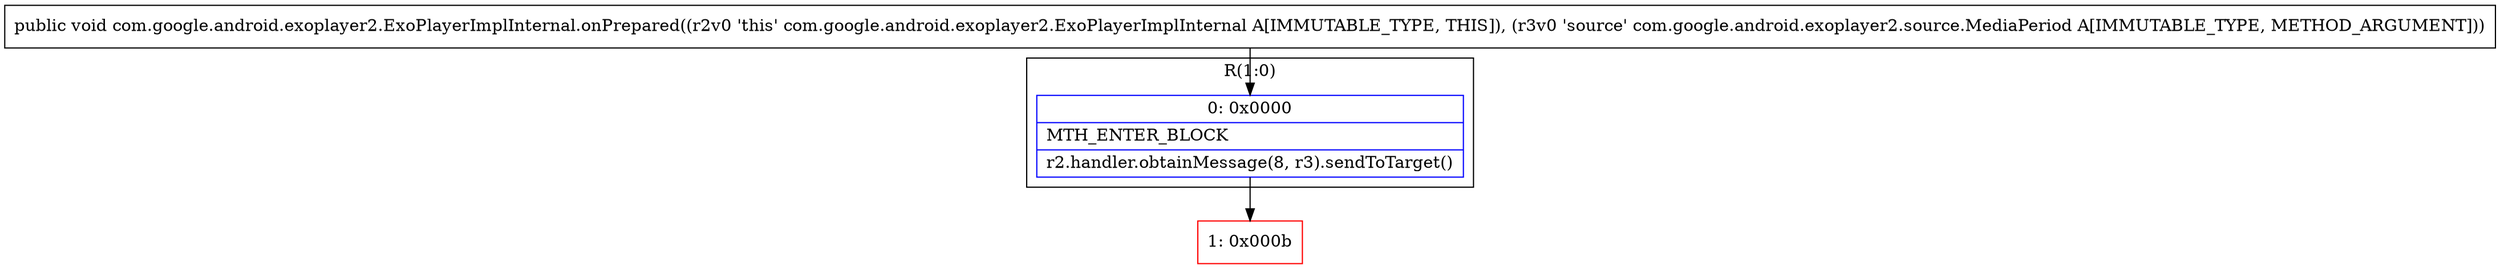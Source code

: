 digraph "CFG forcom.google.android.exoplayer2.ExoPlayerImplInternal.onPrepared(Lcom\/google\/android\/exoplayer2\/source\/MediaPeriod;)V" {
subgraph cluster_Region_221696159 {
label = "R(1:0)";
node [shape=record,color=blue];
Node_0 [shape=record,label="{0\:\ 0x0000|MTH_ENTER_BLOCK\l|r2.handler.obtainMessage(8, r3).sendToTarget()\l}"];
}
Node_1 [shape=record,color=red,label="{1\:\ 0x000b}"];
MethodNode[shape=record,label="{public void com.google.android.exoplayer2.ExoPlayerImplInternal.onPrepared((r2v0 'this' com.google.android.exoplayer2.ExoPlayerImplInternal A[IMMUTABLE_TYPE, THIS]), (r3v0 'source' com.google.android.exoplayer2.source.MediaPeriod A[IMMUTABLE_TYPE, METHOD_ARGUMENT])) }"];
MethodNode -> Node_0;
Node_0 -> Node_1;
}

